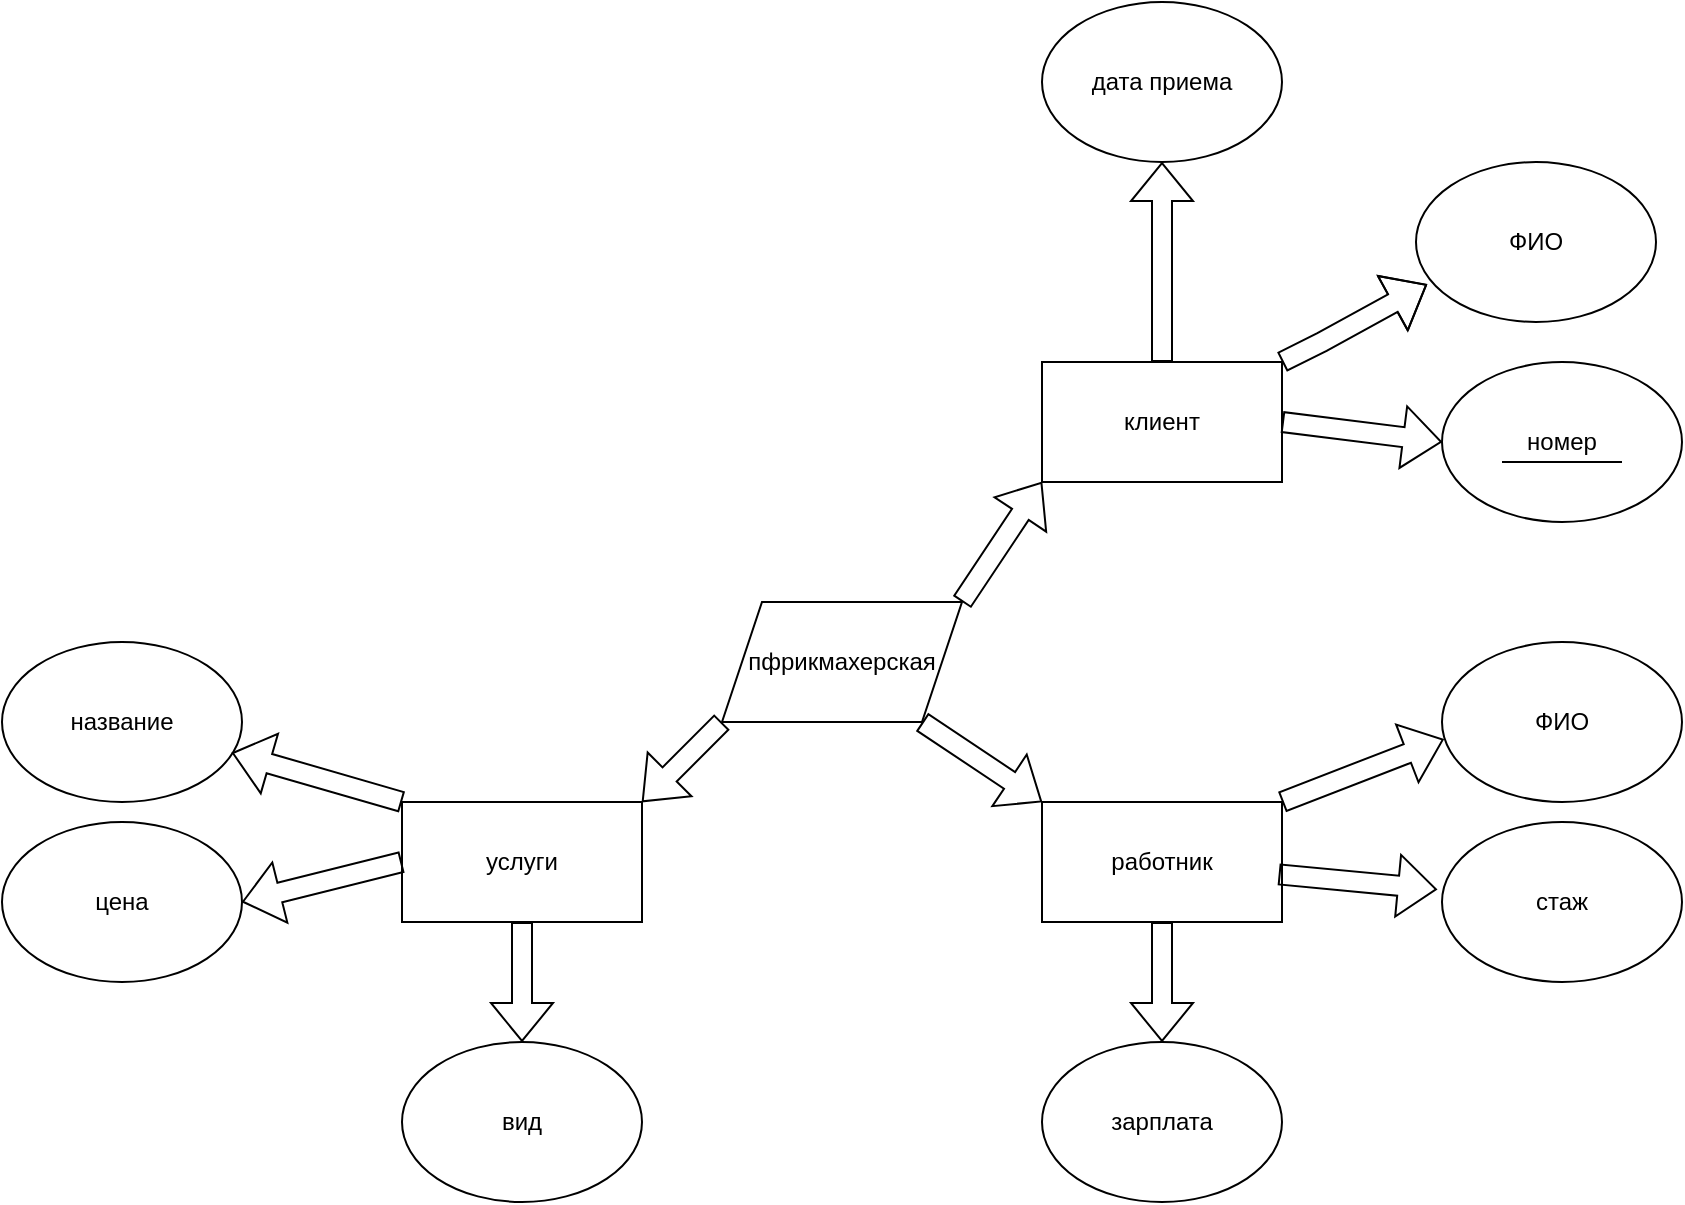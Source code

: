 <mxfile version="22.1.0" type="device">
  <diagram name="Страница — 1" id="MJtUO2Q2TN1zjnHPjzc-">
    <mxGraphModel dx="1195" dy="658" grid="1" gridSize="10" guides="1" tooltips="1" connect="1" arrows="1" fold="1" page="1" pageScale="1" pageWidth="827" pageHeight="1169" math="0" shadow="0">
      <root>
        <mxCell id="0" />
        <mxCell id="1" parent="0" />
        <mxCell id="h-OWk32Y6CPOp-66l3ax-5" value="&lt;font style=&quot;vertical-align: inherit;&quot;&gt;&lt;font style=&quot;vertical-align: inherit;&quot;&gt;пфрикмахерская&lt;/font&gt;&lt;/font&gt;" style="shape=parallelogram;perimeter=parallelogramPerimeter;whiteSpace=wrap;html=1;fixedSize=1;" vertex="1" parent="1">
          <mxGeometry x="360" y="540" width="120" height="60" as="geometry" />
        </mxCell>
        <mxCell id="h-OWk32Y6CPOp-66l3ax-6" value="&lt;font style=&quot;vertical-align: inherit;&quot;&gt;&lt;font style=&quot;vertical-align: inherit;&quot;&gt;клиент&lt;/font&gt;&lt;/font&gt;" style="rounded=0;whiteSpace=wrap;html=1;" vertex="1" parent="1">
          <mxGeometry x="520" y="420" width="120" height="60" as="geometry" />
        </mxCell>
        <mxCell id="h-OWk32Y6CPOp-66l3ax-7" value="&lt;font style=&quot;vertical-align: inherit;&quot;&gt;&lt;font style=&quot;vertical-align: inherit;&quot;&gt;работник&lt;/font&gt;&lt;/font&gt;" style="rounded=0;whiteSpace=wrap;html=1;" vertex="1" parent="1">
          <mxGeometry x="520" y="640" width="120" height="60" as="geometry" />
        </mxCell>
        <mxCell id="h-OWk32Y6CPOp-66l3ax-8" value="&lt;font style=&quot;vertical-align: inherit;&quot;&gt;&lt;font style=&quot;vertical-align: inherit;&quot;&gt;услуги&lt;/font&gt;&lt;/font&gt;" style="rounded=0;whiteSpace=wrap;html=1;" vertex="1" parent="1">
          <mxGeometry x="200" y="640" width="120" height="60" as="geometry" />
        </mxCell>
        <mxCell id="h-OWk32Y6CPOp-66l3ax-11" value="" style="shape=flexArrow;endArrow=classic;html=1;rounded=0;exitX=1;exitY=0;exitDx=0;exitDy=0;entryX=0;entryY=1;entryDx=0;entryDy=0;" edge="1" parent="1" source="h-OWk32Y6CPOp-66l3ax-5" target="h-OWk32Y6CPOp-66l3ax-6">
          <mxGeometry width="50" height="50" relative="1" as="geometry">
            <mxPoint x="470" y="540" as="sourcePoint" />
            <mxPoint x="520" y="490" as="targetPoint" />
          </mxGeometry>
        </mxCell>
        <mxCell id="h-OWk32Y6CPOp-66l3ax-12" value="" style="shape=flexArrow;endArrow=classic;html=1;rounded=0;entryX=0;entryY=0;entryDx=0;entryDy=0;" edge="1" parent="1" target="h-OWk32Y6CPOp-66l3ax-7">
          <mxGeometry width="50" height="50" relative="1" as="geometry">
            <mxPoint x="460" y="600" as="sourcePoint" />
            <mxPoint x="510" y="640" as="targetPoint" />
          </mxGeometry>
        </mxCell>
        <mxCell id="h-OWk32Y6CPOp-66l3ax-13" value="" style="shape=flexArrow;endArrow=classic;html=1;rounded=0;entryX=1;entryY=0;entryDx=0;entryDy=0;exitX=0;exitY=1;exitDx=0;exitDy=0;" edge="1" parent="1" source="h-OWk32Y6CPOp-66l3ax-5" target="h-OWk32Y6CPOp-66l3ax-8">
          <mxGeometry width="50" height="50" relative="1" as="geometry">
            <mxPoint x="410" y="590" as="sourcePoint" />
            <mxPoint x="460" y="540" as="targetPoint" />
          </mxGeometry>
        </mxCell>
        <mxCell id="h-OWk32Y6CPOp-66l3ax-14" value="&lt;font style=&quot;vertical-align: inherit;&quot;&gt;&lt;font style=&quot;vertical-align: inherit;&quot;&gt;ФИО&lt;/font&gt;&lt;/font&gt;" style="ellipse;whiteSpace=wrap;html=1;" vertex="1" parent="1">
          <mxGeometry x="720" y="560" width="120" height="80" as="geometry" />
        </mxCell>
        <mxCell id="h-OWk32Y6CPOp-66l3ax-15" value="&lt;font style=&quot;vertical-align: inherit;&quot;&gt;&lt;font style=&quot;vertical-align: inherit;&quot;&gt;ФИО&lt;/font&gt;&lt;/font&gt;" style="ellipse;whiteSpace=wrap;html=1;" vertex="1" parent="1">
          <mxGeometry x="707" y="320" width="120" height="80" as="geometry" />
        </mxCell>
        <mxCell id="h-OWk32Y6CPOp-66l3ax-16" value="&lt;font style=&quot;vertical-align: inherit;&quot;&gt;&lt;font style=&quot;vertical-align: inherit;&quot;&gt;название&lt;/font&gt;&lt;/font&gt;" style="ellipse;whiteSpace=wrap;html=1;" vertex="1" parent="1">
          <mxGeometry y="560" width="120" height="80" as="geometry" />
        </mxCell>
        <mxCell id="h-OWk32Y6CPOp-66l3ax-17" value="" style="shape=flexArrow;endArrow=classic;html=1;rounded=0;entryX=0.046;entryY=0.765;entryDx=0;entryDy=0;entryPerimeter=0;" edge="1" parent="1" source="h-OWk32Y6CPOp-66l3ax-6" target="h-OWk32Y6CPOp-66l3ax-15">
          <mxGeometry width="50" height="50" relative="1" as="geometry">
            <mxPoint x="440" y="650" as="sourcePoint" />
            <mxPoint x="490" y="600" as="targetPoint" />
            <Array as="points">
              <mxPoint x="660" y="410" />
            </Array>
          </mxGeometry>
        </mxCell>
        <mxCell id="h-OWk32Y6CPOp-66l3ax-18" value="" style="shape=flexArrow;endArrow=classic;html=1;rounded=0;exitX=1;exitY=0;exitDx=0;exitDy=0;entryX=0.007;entryY=0.608;entryDx=0;entryDy=0;entryPerimeter=0;" edge="1" parent="1" source="h-OWk32Y6CPOp-66l3ax-7" target="h-OWk32Y6CPOp-66l3ax-14">
          <mxGeometry width="50" height="50" relative="1" as="geometry">
            <mxPoint x="550" y="550" as="sourcePoint" />
            <mxPoint x="600" y="500" as="targetPoint" />
          </mxGeometry>
        </mxCell>
        <mxCell id="h-OWk32Y6CPOp-66l3ax-19" value="" style="shape=flexArrow;endArrow=classic;html=1;rounded=0;entryX=0.958;entryY=0.692;entryDx=0;entryDy=0;entryPerimeter=0;exitX=0;exitY=0;exitDx=0;exitDy=0;" edge="1" parent="1" source="h-OWk32Y6CPOp-66l3ax-8" target="h-OWk32Y6CPOp-66l3ax-16">
          <mxGeometry width="50" height="50" relative="1" as="geometry">
            <mxPoint x="520" y="540" as="sourcePoint" />
            <mxPoint x="570" y="490" as="targetPoint" />
          </mxGeometry>
        </mxCell>
        <mxCell id="h-OWk32Y6CPOp-66l3ax-20" value="&lt;font style=&quot;vertical-align: inherit;&quot;&gt;&lt;font style=&quot;vertical-align: inherit;&quot;&gt;цена&lt;/font&gt;&lt;/font&gt;" style="ellipse;whiteSpace=wrap;html=1;" vertex="1" parent="1">
          <mxGeometry y="650" width="120" height="80" as="geometry" />
        </mxCell>
        <mxCell id="h-OWk32Y6CPOp-66l3ax-21" value="" style="shape=flexArrow;endArrow=classic;html=1;rounded=0;entryX=1;entryY=0.5;entryDx=0;entryDy=0;exitX=0;exitY=0.5;exitDx=0;exitDy=0;" edge="1" parent="1" source="h-OWk32Y6CPOp-66l3ax-8" target="h-OWk32Y6CPOp-66l3ax-20">
          <mxGeometry width="50" height="50" relative="1" as="geometry">
            <mxPoint x="420" y="600" as="sourcePoint" />
            <mxPoint x="470" y="550" as="targetPoint" />
          </mxGeometry>
        </mxCell>
        <mxCell id="h-OWk32Y6CPOp-66l3ax-22" value="&lt;font style=&quot;vertical-align: inherit;&quot;&gt;&lt;font style=&quot;vertical-align: inherit;&quot;&gt;стаж&lt;/font&gt;&lt;/font&gt;" style="ellipse;whiteSpace=wrap;html=1;" vertex="1" parent="1">
          <mxGeometry x="720" y="650" width="120" height="80" as="geometry" />
        </mxCell>
        <mxCell id="h-OWk32Y6CPOp-66l3ax-23" value="" style="shape=flexArrow;endArrow=classic;html=1;rounded=0;entryX=-0.021;entryY=0.421;entryDx=0;entryDy=0;entryPerimeter=0;exitX=0.986;exitY=0.603;exitDx=0;exitDy=0;exitPerimeter=0;" edge="1" parent="1" source="h-OWk32Y6CPOp-66l3ax-7" target="h-OWk32Y6CPOp-66l3ax-22">
          <mxGeometry width="50" height="50" relative="1" as="geometry">
            <mxPoint x="420" y="600" as="sourcePoint" />
            <mxPoint x="470" y="550" as="targetPoint" />
          </mxGeometry>
        </mxCell>
        <mxCell id="h-OWk32Y6CPOp-66l3ax-24" value="&lt;font style=&quot;vertical-align: inherit;&quot;&gt;&lt;font style=&quot;vertical-align: inherit;&quot;&gt;зарплата&lt;/font&gt;&lt;/font&gt;" style="ellipse;whiteSpace=wrap;html=1;" vertex="1" parent="1">
          <mxGeometry x="520" y="760" width="120" height="80" as="geometry" />
        </mxCell>
        <mxCell id="h-OWk32Y6CPOp-66l3ax-25" value="" style="shape=flexArrow;endArrow=classic;html=1;rounded=0;entryX=0.5;entryY=0;entryDx=0;entryDy=0;exitX=0.5;exitY=1;exitDx=0;exitDy=0;" edge="1" parent="1" source="h-OWk32Y6CPOp-66l3ax-7" target="h-OWk32Y6CPOp-66l3ax-24">
          <mxGeometry width="50" height="50" relative="1" as="geometry">
            <mxPoint x="460" y="660" as="sourcePoint" />
            <mxPoint x="510" y="610" as="targetPoint" />
          </mxGeometry>
        </mxCell>
        <mxCell id="h-OWk32Y6CPOp-66l3ax-26" value="дата приема" style="ellipse;whiteSpace=wrap;html=1;" vertex="1" parent="1">
          <mxGeometry x="520" y="240" width="120" height="80" as="geometry" />
        </mxCell>
        <mxCell id="h-OWk32Y6CPOp-66l3ax-27" value="" style="shape=flexArrow;endArrow=classic;html=1;rounded=0;entryX=0.5;entryY=1;entryDx=0;entryDy=0;exitX=0.5;exitY=0;exitDx=0;exitDy=0;" edge="1" parent="1" source="h-OWk32Y6CPOp-66l3ax-6" target="h-OWk32Y6CPOp-66l3ax-26">
          <mxGeometry width="50" height="50" relative="1" as="geometry">
            <mxPoint x="570" y="410" as="sourcePoint" />
            <mxPoint x="620" y="360" as="targetPoint" />
          </mxGeometry>
        </mxCell>
        <mxCell id="h-OWk32Y6CPOp-66l3ax-28" value="вид" style="ellipse;whiteSpace=wrap;html=1;" vertex="1" parent="1">
          <mxGeometry x="200" y="760" width="120" height="80" as="geometry" />
        </mxCell>
        <mxCell id="h-OWk32Y6CPOp-66l3ax-29" value="" style="shape=flexArrow;endArrow=classic;html=1;rounded=0;entryX=0.5;entryY=0;entryDx=0;entryDy=0;exitX=0.5;exitY=1;exitDx=0;exitDy=0;" edge="1" parent="1" source="h-OWk32Y6CPOp-66l3ax-8" target="h-OWk32Y6CPOp-66l3ax-28">
          <mxGeometry width="50" height="50" relative="1" as="geometry">
            <mxPoint x="400" y="670" as="sourcePoint" />
            <mxPoint x="450" y="620" as="targetPoint" />
          </mxGeometry>
        </mxCell>
        <mxCell id="h-OWk32Y6CPOp-66l3ax-30" value="номер" style="ellipse;whiteSpace=wrap;html=1;" vertex="1" parent="1">
          <mxGeometry x="720" y="420" width="120" height="80" as="geometry" />
        </mxCell>
        <mxCell id="h-OWk32Y6CPOp-66l3ax-31" value="" style="shape=flexArrow;endArrow=classic;html=1;rounded=0;exitX=1;exitY=0.5;exitDx=0;exitDy=0;" edge="1" parent="1" source="h-OWk32Y6CPOp-66l3ax-6">
          <mxGeometry width="50" height="50" relative="1" as="geometry">
            <mxPoint x="630" y="390" as="sourcePoint" />
            <mxPoint x="720" y="460" as="targetPoint" />
          </mxGeometry>
        </mxCell>
        <mxCell id="h-OWk32Y6CPOp-66l3ax-33" value="" style="endArrow=none;html=1;rounded=0;" edge="1" parent="1">
          <mxGeometry width="50" height="50" relative="1" as="geometry">
            <mxPoint x="750" y="470" as="sourcePoint" />
            <mxPoint x="810" y="470" as="targetPoint" />
          </mxGeometry>
        </mxCell>
      </root>
    </mxGraphModel>
  </diagram>
</mxfile>
